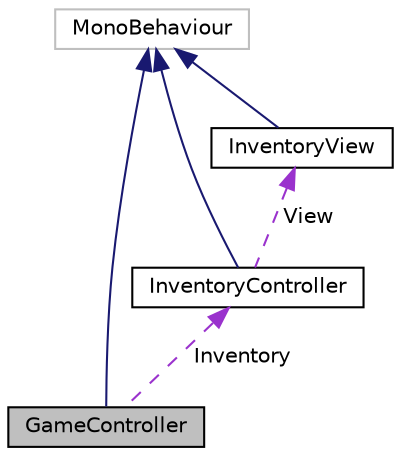 digraph "GameController"
{
  edge [fontname="Helvetica",fontsize="10",labelfontname="Helvetica",labelfontsize="10"];
  node [fontname="Helvetica",fontsize="10",shape=record];
  Node1 [label="GameController",height=0.2,width=0.4,color="black", fillcolor="grey75", style="filled" fontcolor="black"];
  Node2 -> Node1 [dir="back",color="midnightblue",fontsize="10",style="solid",fontname="Helvetica"];
  Node2 [label="MonoBehaviour",height=0.2,width=0.4,color="grey75", fillcolor="white", style="filled"];
  Node3 -> Node1 [dir="back",color="darkorchid3",fontsize="10",style="dashed",label=" Inventory" ,fontname="Helvetica"];
  Node3 [label="InventoryController",height=0.2,width=0.4,color="black", fillcolor="white", style="filled",URL="$class_inventory_controller.html",tooltip="The Inventory controller, in the classic MVC pattern. This is the brains behind the Inventory..."];
  Node2 -> Node3 [dir="back",color="midnightblue",fontsize="10",style="solid",fontname="Helvetica"];
  Node4 -> Node3 [dir="back",color="darkorchid3",fontsize="10",style="dashed",label=" View" ,fontname="Helvetica"];
  Node4 [label="InventoryView",height=0.2,width=0.4,color="black", fillcolor="white", style="filled",URL="$class_inventory_view.html",tooltip="The &quot;View&quot; for the Inventory, according to the classic MVC pattern. This takes care of the visual asp..."];
  Node2 -> Node4 [dir="back",color="midnightblue",fontsize="10",style="solid",fontname="Helvetica"];
}

